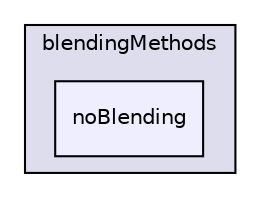 digraph "applications/solvers/multiphase/twoPhaseEulerFoam/twoPhaseSystem/BlendedInterfacialModel/blendingMethods/noBlending" {
  bgcolor=transparent;
  compound=true
  node [ fontsize="10", fontname="Helvetica"];
  edge [ labelfontsize="10", labelfontname="Helvetica"];
  subgraph clusterdir_aebb62d5a146922005635c093adbc6e4 {
    graph [ bgcolor="#ddddee", pencolor="black", label="blendingMethods" fontname="Helvetica", fontsize="10", URL="dir_aebb62d5a146922005635c093adbc6e4.html"]
  dir_676c1123b7a277d9d47d8a089f09fca8 [shape=box, label="noBlending", style="filled", fillcolor="#eeeeff", pencolor="black", URL="dir_676c1123b7a277d9d47d8a089f09fca8.html"];
  }
}
